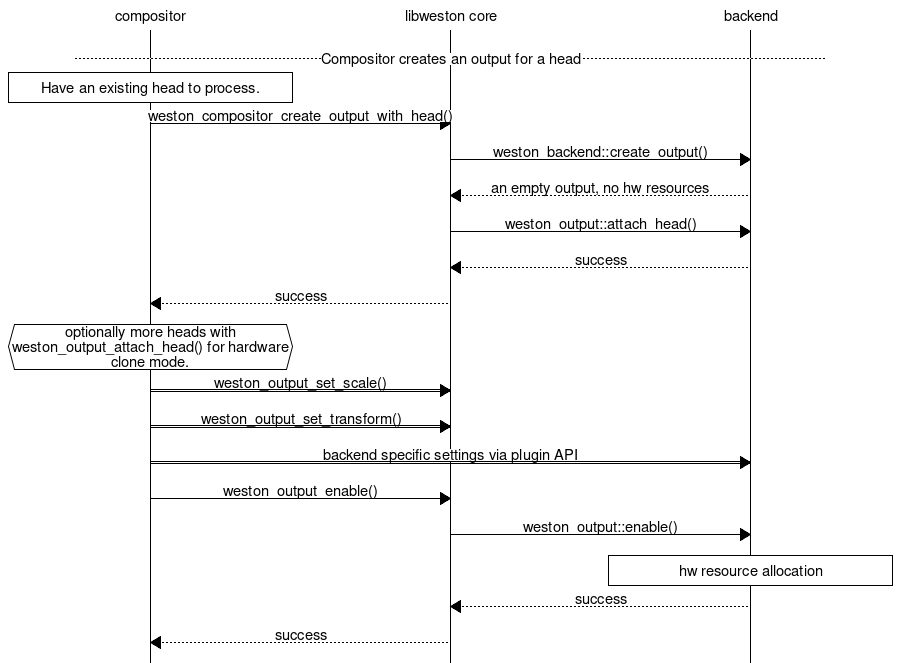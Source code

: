 #!/usr/bin/mscgen -Tpng

msc {
	hscale="1.5";

	c [label = "compositor"], w [label = "libweston core"],
	b [label = "backend"];

	|||;

	--- [label = "Compositor creates an output for a head"];

	c box c [label = "Have an existing head to process."];
	c => w [label = "weston_compositor_create_output_with_head()"];
	w => b [label = "weston_backend::create_output()"];
	w << b [label = "an empty output, no hw resources"];
	w => b [label = "weston_output::attach_head()"];
	w << b [label = "success"];
	c << w [label = "success"];

	c abox c [label = "optionally more heads with weston_output_attach_head() for hardware clone mode."];

	c :> w [label = "weston_output_set_scale()"];
	c :> w [label = "weston_output_set_transform()"];
	c :> b [label = "backend specific settings via plugin API"];
	c => w [label = "weston_output_enable()"];
	w => b [label = "weston_output::enable()"];
	b box b [label = "hw resource allocation"];
	w << b [label = "success"];
	c << w [label = "success"];
}
